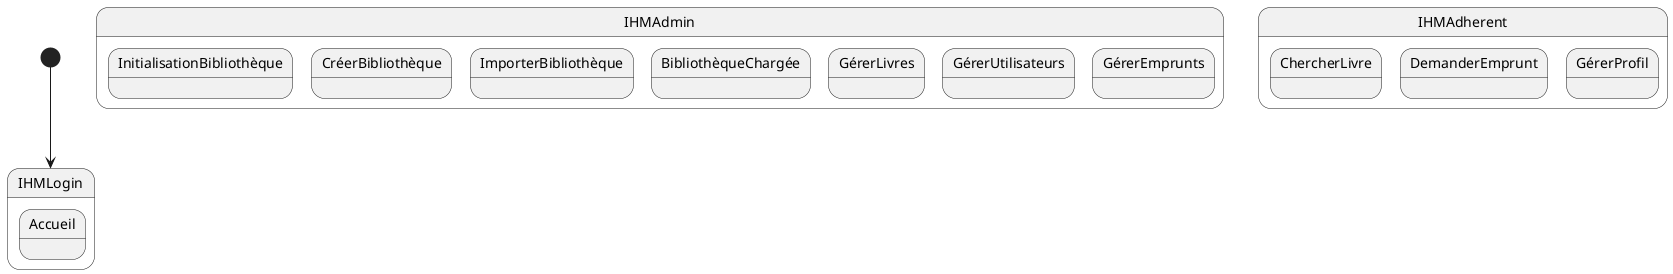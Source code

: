 @startuml
'https://plantuml.com/state-diagram


[*] --> IHMLogin


state IHMLogin {
    state Accueil
    }

state IHMAdmin {
    state InitialisationBibliothèque
    state CréerBibliothèque
    state ImporterBibliothèque
    state BibliothèqueChargée
    state GérerLivres
    state GérerUtilisateurs
    state GérerEmprunts
   }

state IHMAdherent {
    state ChercherLivre
    state DemanderEmprunt
    state GérerProfil
   }


@enduml